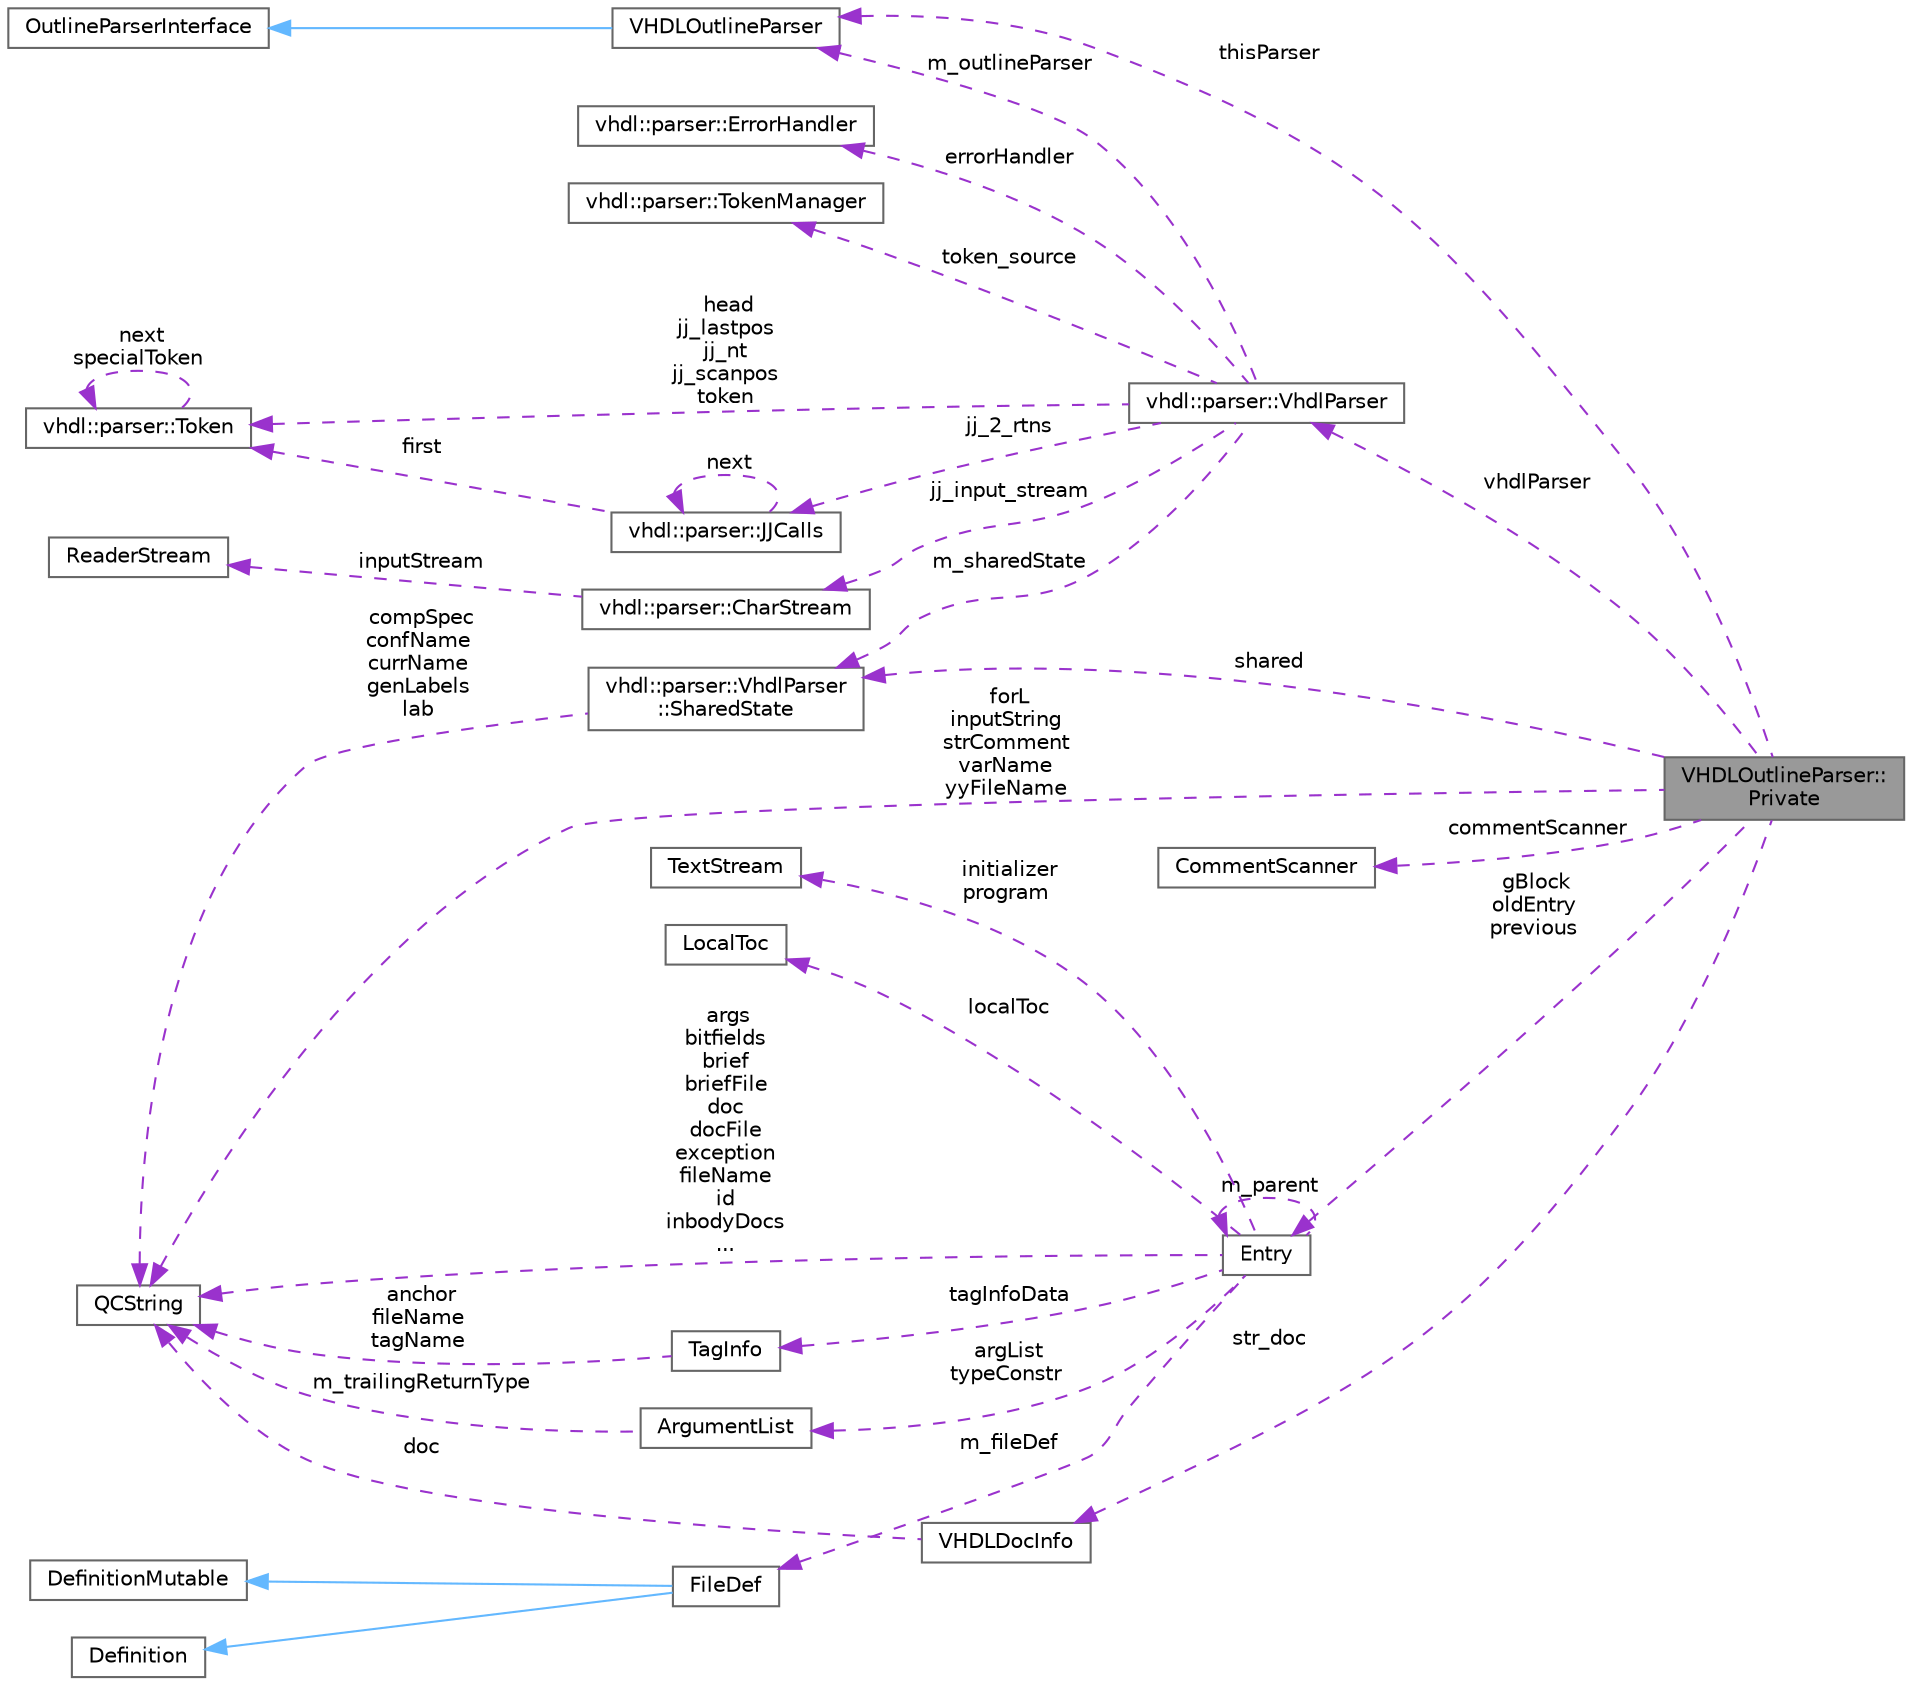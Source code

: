 digraph "VHDLOutlineParser::Private"
{
 // INTERACTIVE_SVG=YES
 // LATEX_PDF_SIZE
  bgcolor="transparent";
  edge [fontname=Helvetica,fontsize=10,labelfontname=Helvetica,labelfontsize=10];
  node [fontname=Helvetica,fontsize=10,shape=box,height=0.2,width=0.4];
  rankdir="LR";
  Node1 [label="VHDLOutlineParser::\lPrivate",height=0.2,width=0.4,color="gray40", fillcolor="grey60", style="filled", fontcolor="black",tooltip=" "];
  Node2 -> Node1 [dir="back",color="darkorchid3",style="dashed",label=" thisParser" ];
  Node2 [label="VHDLOutlineParser",height=0.2,width=0.4,color="gray40", fillcolor="white", style="filled",URL="$df/d4b/class_v_h_d_l_outline_parser.html",tooltip="VHDL parser using state-based lexical scanning."];
  Node3 -> Node2 [dir="back",color="steelblue1",style="solid"];
  Node3 [label="OutlineParserInterface",height=0.2,width=0.4,color="gray40", fillcolor="white", style="filled",URL="$d5/d79/class_outline_parser_interface.html",tooltip="Abstract interface for outline parsers."];
  Node4 -> Node1 [dir="back",color="darkorchid3",style="dashed",label=" vhdlParser" ];
  Node4 [label="vhdl::parser::VhdlParser",height=0.2,width=0.4,color="gray40", fillcolor="white", style="filled",URL="$de/d32/classvhdl_1_1parser_1_1_vhdl_parser.html",tooltip=" "];
  Node5 -> Node4 [dir="back",color="darkorchid3",style="dashed",label=" token_source" ];
  Node5 [label="vhdl::parser::TokenManager",height=0.2,width=0.4,color="gray40", fillcolor="white", style="filled",URL="$d3/d2c/classvhdl_1_1parser_1_1_token_manager.html",tooltip="An implementation for this interface is generated by JavaCCParser."];
  Node6 -> Node4 [dir="back",color="darkorchid3",style="dashed",label=" jj_input_stream" ];
  Node6 [label="vhdl::parser::CharStream",height=0.2,width=0.4,color="gray40", fillcolor="white", style="filled",URL="$d2/d98/classvhdl_1_1parser_1_1_char_stream.html",tooltip="This class describes a character stream that maintains line and column number positions of the charac..."];
  Node7 -> Node6 [dir="back",color="darkorchid3",style="dashed",label=" inputStream" ];
  Node7 [label="ReaderStream",height=0.2,width=0.4,color="gray40", fillcolor="white", style="filled",URL="$d4/d89/class_reader_stream.html",tooltip=" "];
  Node8 -> Node4 [dir="back",color="darkorchid3",style="dashed",label=" head\njj_lastpos\njj_nt\njj_scanpos\ntoken" ];
  Node8 [label="vhdl::parser::Token",height=0.2,width=0.4,color="gray40", fillcolor="white", style="filled",URL="$dc/de7/classvhdl_1_1parser_1_1_token.html",tooltip="Describes the input token stream."];
  Node8 -> Node8 [dir="back",color="darkorchid3",style="dashed",label=" next\nspecialToken" ];
  Node9 -> Node4 [dir="back",color="darkorchid3",style="dashed",label=" jj_2_rtns" ];
  Node9 [label="vhdl::parser::JJCalls",height=0.2,width=0.4,color="gray40", fillcolor="white", style="filled",URL="$d8/da3/structvhdl_1_1parser_1_1_j_j_calls.html",tooltip=" "];
  Node9 -> Node9 [dir="back",color="darkorchid3",style="dashed",label=" next" ];
  Node8 -> Node9 [dir="back",color="darkorchid3",style="dashed",label=" first" ];
  Node10 -> Node4 [dir="back",color="darkorchid3",style="dashed",label=" errorHandler" ];
  Node10 [label="vhdl::parser::ErrorHandler",height=0.2,width=0.4,color="gray40", fillcolor="white", style="filled",URL="$df/d0f/classvhdl_1_1parser_1_1_error_handler.html",tooltip=" "];
  Node2 -> Node4 [dir="back",color="darkorchid3",style="dashed",label=" m_outlineParser" ];
  Node11 -> Node4 [dir="back",color="darkorchid3",style="dashed",label=" m_sharedState" ];
  Node11 [label="vhdl::parser::VhdlParser\l::SharedState",height=0.2,width=0.4,color="gray40", fillcolor="white", style="filled",URL="$d9/da2/structvhdl_1_1parser_1_1_vhdl_parser_1_1_shared_state.html",tooltip=" "];
  Node12 -> Node11 [dir="back",color="darkorchid3",style="dashed",label=" compSpec\nconfName\ncurrName\ngenLabels\nlab" ];
  Node12 [label="QCString",height=0.2,width=0.4,color="gray40", fillcolor="white", style="filled",URL="$d9/d45/class_q_c_string.html",tooltip="This is an alternative implementation of QCString."];
  Node13 -> Node1 [dir="back",color="darkorchid3",style="dashed",label=" commentScanner" ];
  Node13 [label="CommentScanner",height=0.2,width=0.4,color="gray40", fillcolor="white", style="filled",URL="$d0/d6b/class_comment_scanner.html",tooltip=" "];
  Node12 -> Node1 [dir="back",color="darkorchid3",style="dashed",label=" forL\ninputString\nstrComment\nvarName\nyyFileName" ];
  Node14 -> Node1 [dir="back",color="darkorchid3",style="dashed",label=" gBlock\noldEntry\nprevious" ];
  Node14 [label="Entry",height=0.2,width=0.4,color="gray40", fillcolor="white", style="filled",URL="$d4/dd7/class_entry.html",tooltip="Represents an unstructured piece of information, about an entity found in the sources."];
  Node12 -> Node14 [dir="back",color="darkorchid3",style="dashed",label=" args\nbitfields\nbrief\nbriefFile\ndoc\ndocFile\nexception\nfileName\nid\ninbodyDocs\n..." ];
  Node15 -> Node14 [dir="back",color="darkorchid3",style="dashed",label=" tagInfoData" ];
  Node15 [label="TagInfo",height=0.2,width=0.4,color="gray40", fillcolor="white", style="filled",URL="$d3/dc3/struct_tag_info.html",tooltip="This struct is used to capture the tag file information for an Entry."];
  Node12 -> Node15 [dir="back",color="darkorchid3",style="dashed",label=" anchor\nfileName\ntagName" ];
  Node16 -> Node14 [dir="back",color="darkorchid3",style="dashed",label=" argList\ntypeConstr" ];
  Node16 [label="ArgumentList",height=0.2,width=0.4,color="gray40", fillcolor="white", style="filled",URL="$d7/df8/class_argument_list.html",tooltip="This class represents an function or template argument list."];
  Node12 -> Node16 [dir="back",color="darkorchid3",style="dashed",label=" m_trailingReturnType" ];
  Node17 -> Node14 [dir="back",color="darkorchid3",style="dashed",label=" initializer\nprogram" ];
  Node17 [label="TextStream",height=0.2,width=0.4,color="gray40", fillcolor="white", style="filled",URL="$d3/d30/class_text_stream.html",tooltip="Text streaming class that buffers data."];
  Node18 -> Node14 [dir="back",color="darkorchid3",style="dashed",label=" localToc" ];
  Node18 [label="LocalToc",height=0.2,width=0.4,color="gray40", fillcolor="white", style="filled",URL="$da/d1d/class_local_toc.html",tooltip=" "];
  Node14 -> Node14 [dir="back",color="darkorchid3",style="dashed",label=" m_parent" ];
  Node19 -> Node14 [dir="back",color="darkorchid3",style="dashed",label=" m_fileDef" ];
  Node19 [label="FileDef",height=0.2,width=0.4,color="gray40", fillcolor="white", style="filled",URL="$de/db0/class_file_def.html",tooltip="A model of a file symbol."];
  Node20 -> Node19 [dir="back",color="steelblue1",style="solid"];
  Node20 [label="DefinitionMutable",height=0.2,width=0.4,color="gray40", fillcolor="white", style="filled",URL="$d0/d46/class_definition_mutable.html",tooltip=" "];
  Node21 -> Node19 [dir="back",color="steelblue1",style="solid"];
  Node21 [label="Definition",height=0.2,width=0.4,color="gray40", fillcolor="white", style="filled",URL="$d5/dcc/class_definition.html",tooltip="The common base class of all entity definitions found in the sources."];
  Node22 -> Node1 [dir="back",color="darkorchid3",style="dashed",label=" str_doc" ];
  Node22 [label="VHDLDocInfo",height=0.2,width=0.4,color="gray40", fillcolor="white", style="filled",URL="$d9/d20/struct_v_h_d_l_doc_info.html",tooltip=" "];
  Node12 -> Node22 [dir="back",color="darkorchid3",style="dashed",label=" doc" ];
  Node11 -> Node1 [dir="back",color="darkorchid3",style="dashed",label=" shared" ];
}
